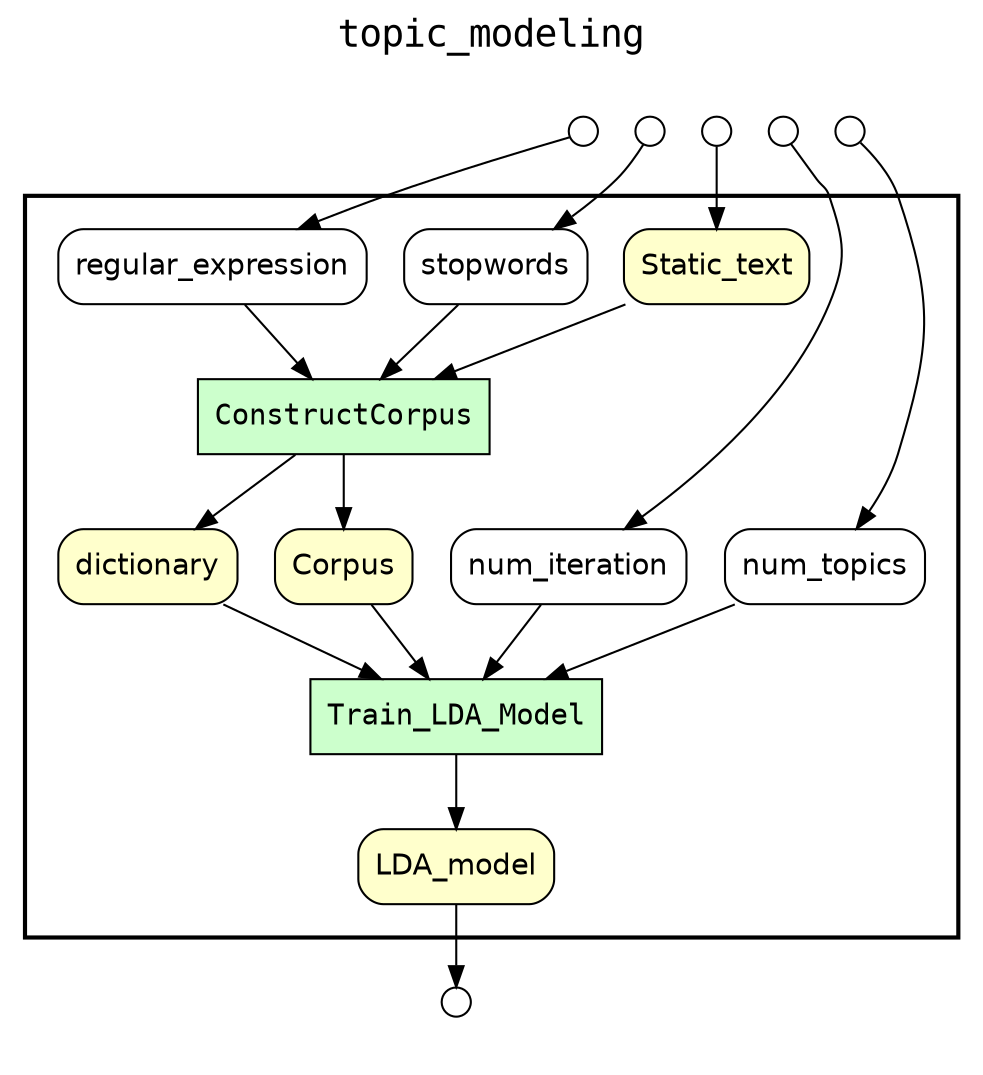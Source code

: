 
digraph yw_data_view {
rankdir=TB
fontname=Courier; fontsize=18; labelloc=t
label="topic_modeling"
subgraph cluster_workflow { label=""; color=black; penwidth=2
subgraph cluster_workflow_inner { label=""; color=white
node[shape=box style="filled" fillcolor="#CCFFCC" peripheries=1 fontname=Courier]
ConstructCorpus
Train_LDA_Model
node[shape=box style="filled" fillcolor="#CCFFCC" peripheries=1 fontname=Courier]
ConstructCorpus
node[shape=box style="rounded,filled" fillcolor="#FFFFCC" peripheries=1 fontname=Helvetica]
Static_text
dictionary
Corpus
LDA_model
node[shape=box style="rounded,filled" fillcolor="#FFFFFF" peripheries=1 fontname=Helvetica]
stopwords
regular_expression
num_iteration
num_topics
}}
subgraph cluster_inflows { label=""; color=white; penwidth=2
subgraph cluster_inflows_inner { label=""; color=white
node[shape=circle fillcolor="#FFFFFF" peripheries=1 width=0.2]
Static_text_inflow [label=""]
stopwords_inflow [label=""]
regular_expression_inflow [label=""]
num_iteration_inflow [label=""]
num_topics_inflow [label=""]
}}
subgraph cluster_outflows { label=""; color=white; penwidth=2
subgraph cluster_outflows_inner { label=""; color=white
node[shape=circle fillcolor="#FFFFFF" peripheries=1 width=0.2]
LDA_model_outflow [label=""]
}}
num_topics -> Train_LDA_Model
num_iteration -> Train_LDA_Model
Corpus -> Train_LDA_Model
dictionary -> Train_LDA_Model
regular_expression -> ConstructCorpus
stopwords -> ConstructCorpus
Static_text -> ConstructCorpus
ConstructCorpus -> dictionary
ConstructCorpus -> Corpus
Train_LDA_Model -> LDA_model
Static_text_inflow -> Static_text
stopwords_inflow -> stopwords
regular_expression_inflow -> regular_expression
num_iteration_inflow -> num_iteration
num_topics_inflow -> num_topics
LDA_model -> LDA_model_outflow
}

